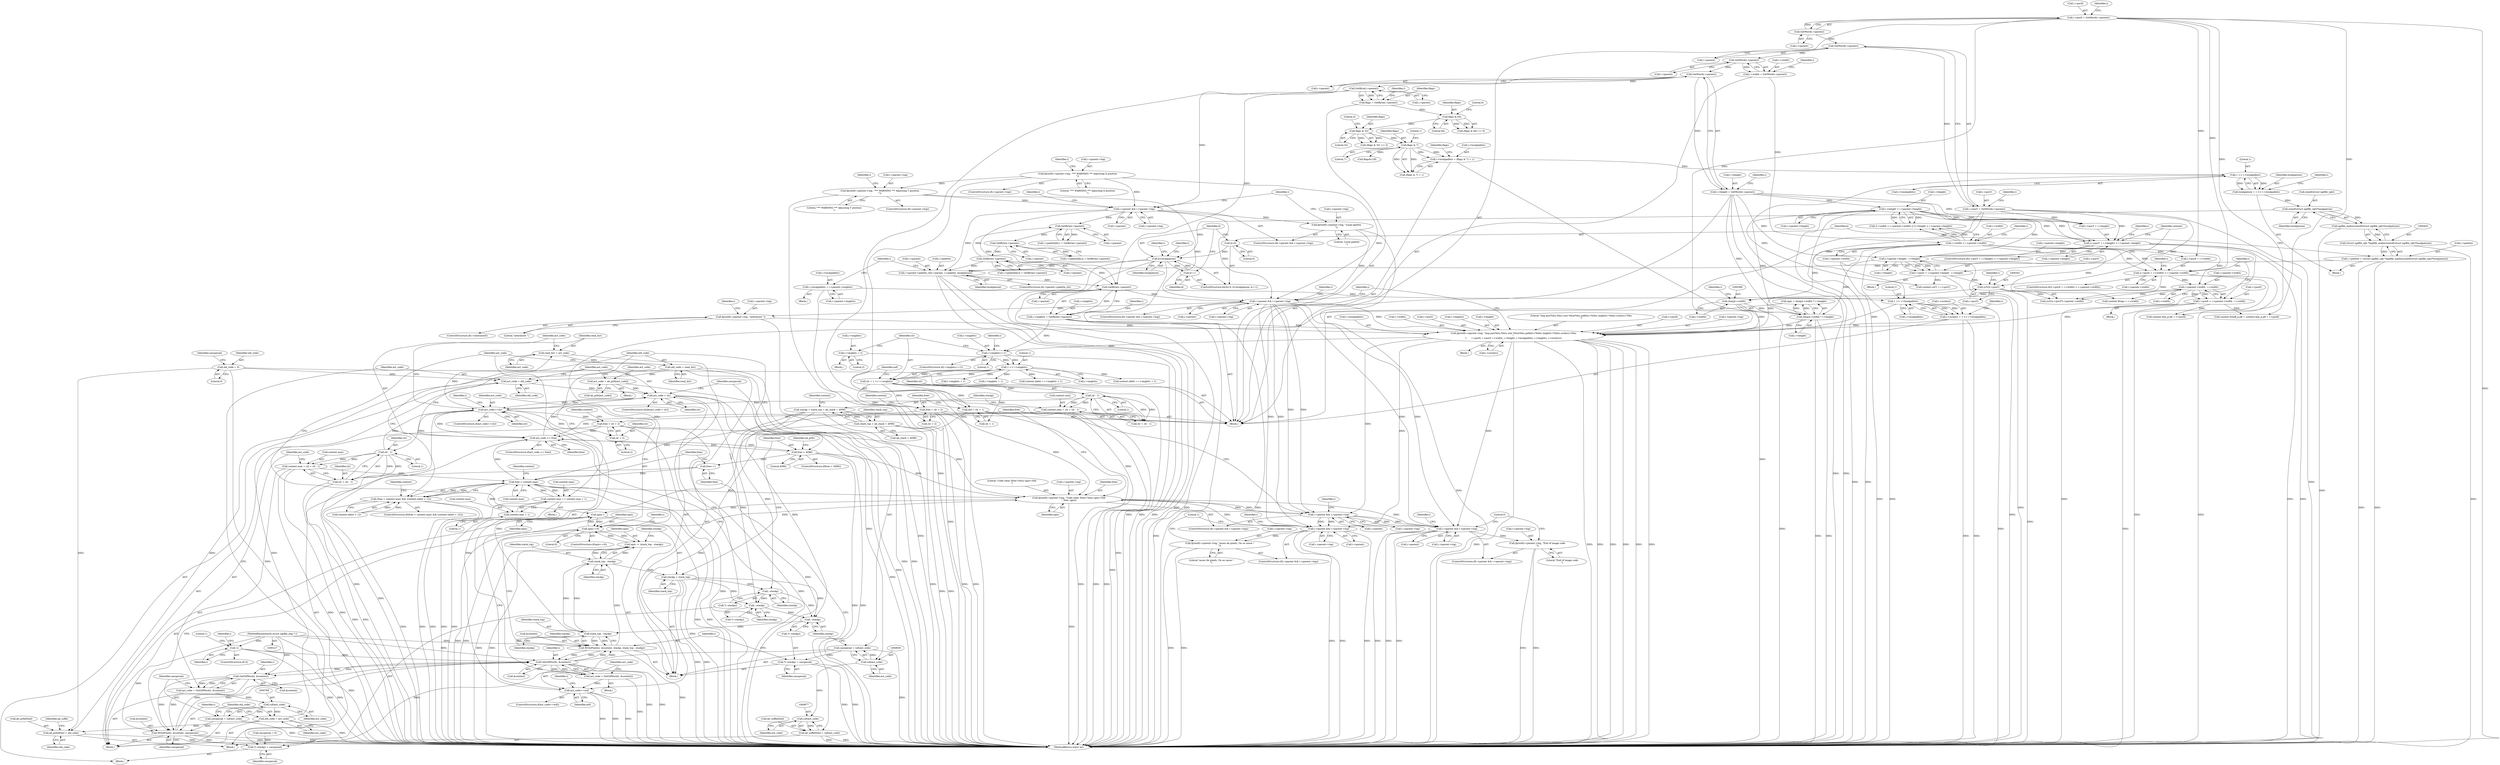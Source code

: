 digraph "1_ngiflib_cf429e0a2fe26b5f01ce0c8e9b79432e94509b6e@API" {
"1000803" [label="(Call,read_byt = act_code)"];
"1000734" [label="(Call,act_code==clr)"];
"1000686" [label="(Call,act_code==eof)"];
"1000679" [label="(Call,act_code = GetGifWord(i, &context))"];
"1000681" [label="(Call,GetGifWord(i, &context))"];
"1000794" [label="(Call,WritePixel(i, &context, casspecial))"];
"1000782" [label="(Call,GetGifWord(i, &context))"];
"1000128" [label="(MethodParameterIn,struct ngiflib_img * i)"];
"1000786" [label="(Call,casspecial = (u8)act_code)"];
"1000788" [label="(Call,(u8)act_code)"];
"1000780" [label="(Call,act_code = GetGifWord(i, &context))"];
"1000846" [label="(Call,WritePixels(i, &context, stackp, stack_top - stackp))"];
"1000851" [label="(Call,stack_top - stackp)"];
"1000657" [label="(Call,stack_top = ab_stack + 4096)"];
"1000856" [label="(Call,stack_top - stackp)"];
"1000843" [label="(Call,--stackp)"];
"1000655" [label="(Call,stackp = stack_top = ab_stack + 4096)"];
"1000826" [label="(Call,--stackp)"];
"1000813" [label="(Call,--stackp)"];
"1000859" [label="(Call,stackp = stack_top)"];
"1000155" [label="(Call,!i)"];
"1000627" [label="(Call,eof = clr + 1)"];
"1000620" [label="(Call,clr = 1 << i->imgbits)"];
"1000622" [label="(Call,1 << i->imgbits)"];
"1000609" [label="(Call,i->imgbits==1)"];
"1000580" [label="(Call,fprintf(i->parent->log, \"img pos(%hu,%hu) size %hux%hu palbits=%hhu imgbits=%hhu ncolors=%hu\n\",\n\t       i->posX, i->posY, i->width, i->height, i->localpalbits, i->imgbits, i->ncolors))"];
"1000559" [label="(Call,i->parent && i->parent->log)"];
"1000554" [label="(Call,GetByte(i->parent))"];
"1000513" [label="(Call,i->parent->palette_cb(i->parent, i->palette, localpalsize))"];
"1000434" [label="(Call,i->parent && i->parent->log)"];
"1000378" [label="(Call,GetByte(i->parent))"];
"1000188" [label="(Call,GetWord(i->parent))"];
"1000180" [label="(Call,GetWord(i->parent))"];
"1000172" [label="(Call,GetWord(i->parent))"];
"1000164" [label="(Call,GetWord(i->parent))"];
"1000250" [label="(Call,fprintf(i->parent->log, \"*** WARNING *** Adjusting X position\n\"))"];
"1000291" [label="(Call,fprintf(i->parent->log, \"*** WARNING *** Adjusting Y position\n\"))"];
"1000503" [label="(Call,GetByte(i->parent))"];
"1000491" [label="(Call,GetByte(i->parent))"];
"1000479" [label="(Call,GetByte(i->parent))"];
"1000450" [label="(Call,i->palette = (struct ngiflib_rgb *)ngiflib_malloc(sizeof(struct ngiflib_rgb)*localpalsize))"];
"1000454" [label="(Call,(struct ngiflib_rgb *)ngiflib_malloc(sizeof(struct ngiflib_rgb)*localpalsize))"];
"1000456" [label="(Call,ngiflib_malloc(sizeof(struct ngiflib_rgb)*localpalsize))"];
"1000457" [label="(Call,sizeof(struct ngiflib_rgb)*localpalsize)"];
"1000426" [label="(Call,localpalsize = 1 << i->localpalbits)"];
"1000428" [label="(Call,1 << i->localpalbits)"];
"1000410" [label="(Call,i->localpalbits = (flags & 7) + 1)"];
"1000415" [label="(Call,flags & 7)"];
"1000406" [label="(Call,flags & 32)"];
"1000387" [label="(Call,flags & 64)"];
"1000376" [label="(Call,flags = GetByte(i->parent))"];
"1000465" [label="(Call,k<localpalsize)"];
"1000462" [label="(Call,k=0)"];
"1000468" [label="(Call,k++)"];
"1000443" [label="(Call,fprintf(i->parent->log, \"Local palette\n\"))"];
"1000573" [label="(Call,fprintf(i->parent->log, \"interlaced \"))"];
"1000257" [label="(Call,i->posX = i->parent->width - i->width)"];
"1000261" [label="(Call,i->parent->width - i->width)"];
"1000230" [label="(Call,(i->posX + i->width) > i->parent->width)"];
"1000160" [label="(Call,i->posX = GetWord(i->parent))"];
"1000194" [label="(Call,i->width > i->parent->width)"];
"1000176" [label="(Call,i->width = GetWord(i->parent))"];
"1000340" [label="(Call,(u32)i->posY)"];
"1000298" [label="(Call,i->posY = i->parent->height - i->height)"];
"1000302" [label="(Call,i->parent->height - i->height)"];
"1000271" [label="(Call,(i->posY + i->height) > i->parent->height)"];
"1000168" [label="(Call,i->posY = GetWord(i->parent))"];
"1000184" [label="(Call,i->height = GetWord(i->parent))"];
"1000203" [label="(Call,i->height > i->parent->height)"];
"1000368" [label="(Call,(long)i->width)"];
"1000367" [label="(Call,(long)i->width * i->height)"];
"1000545" [label="(Call,1 << i->localpalbits)"];
"1000532" [label="(Call,i->localpalbits = i->parent->imgbits)"];
"1000550" [label="(Call,i->imgbits = GetByte(i->parent))"];
"1000541" [label="(Call,i->ncolors = 1 << i->localpalbits)"];
"1000615" [label="(Call,i->imgbits = 2)"];
"1000820" [label="(Call,act_code > clr)"];
"1000807" [label="(Call,act_code >= free)"];
"1000757" [label="(Call,free = clr + 2)"];
"1000883" [label="(Call,free > context.max)"];
"1000879" [label="(Call,free++)"];
"1000863" [label="(Call,free < 4096)"];
"1000898" [label="(Call,context.max += context.max + 1)"];
"1000646" [label="(Call,context.max = clr + clr - 1)"];
"1000652" [label="(Call,clr - 1)"];
"1000771" [label="(Call,context.max = clr + clr - 1)"];
"1000777" [label="(Call,clr - 1)"];
"1000632" [label="(Call,free = clr + 2)"];
"1000816" [label="(Call,act_code = old_code)"];
"1000791" [label="(Call,old_code = act_code)"];
"1000907" [label="(Call,old_code = read_byt)"];
"1000803" [label="(Call,read_byt = act_code)"];
"1000142" [label="(Call,old_code = 0)"];
"1000831" [label="(Call,act_code = ab_prfx[act_code])"];
"1000748" [label="(Call,fprintf(i->parent->log, \"Code clear (free=%hu) npix=%ld\n\", free, npix))"];
"1000691" [label="(Call,i->parent && i->parent->log)"];
"1000700" [label="(Call,fprintf(i->parent->log, \"End of image code\n\"))"];
"1000715" [label="(Call,i->parent && i->parent->log)"];
"1000724" [label="(Call,fprintf(i->parent->log, \"assez de pixels, On se casse !\n\"))"];
"1000739" [label="(Call,i->parent && i->parent->log)"];
"1000799" [label="(Call,npix--)"];
"1000710" [label="(Call,npix==0)"];
"1000854" [label="(Call,npix -= (stack_top - stackp))"];
"1000882" [label="(Call,(free > context.max) && (context.nbbit < 12))"];
"1000902" [label="(Call,context.max + 1)"];
"1000759" [label="(Call,clr + 2)"];
"1000775" [label="(Call,clr + clr - 1)"];
"1000838" [label="(Call,(u8)act_code)"];
"1000836" [label="(Call,casspecial = (u8)act_code)"];
"1000811" [label="(Call,*(--stackp) = casspecial)"];
"1000841" [label="(Call,*(--stackp) = casspecial)"];
"1000876" [label="(Call,(u8)act_code)"];
"1000872" [label="(Call,ab_suffx[free] = (u8)act_code)"];
"1000867" [label="(Call,ab_prfx[free] = old_code)"];
"1000624" [label="(Call,i->imgbits)"];
"1000883" [label="(Call,free > context.max)"];
"1000810" [label="(Block,)"];
"1000142" [label="(Call,old_code = 0)"];
"1000452" [label="(Identifier,i)"];
"1000613" [label="(Literal,1)"];
"1000692" [label="(Call,i->parent)"];
"1000902" [label="(Call,context.max + 1)"];
"1000614" [label="(Block,)"];
"1000756" [label="(Identifier,npix)"];
"1000782" [label="(Call,GetGifWord(i, &context))"];
"1000903" [label="(Call,context.max)"];
"1000471" [label="(Call,i->palette[k].r = GetByte(i->parent))"];
"1000858" [label="(Identifier,stackp)"];
"1000906" [label="(Literal,1)"];
"1000513" [label="(Call,i->parent->palette_cb(i->parent, i->palette, localpalsize))"];
"1000846" [label="(Call,WritePixels(i, &context, stackp, stack_top - stackp))"];
"1000340" [label="(Call,(u32)i->posY)"];
"1000342" [label="(Call,i->posY)"];
"1000831" [label="(Call,act_code = ab_prfx[act_code])"];
"1000794" [label="(Call,WritePixel(i, &context, casspecial))"];
"1000620" [label="(Call,clr = 1 << i->imgbits)"];
"1000751" [label="(Identifier,i)"];
"1000605" [label="(Call,i->ncolors)"];
"1000586" [label="(Literal,\"img pos(%hu,%hu) size %hux%hu palbits=%hhu imgbits=%hhu ncolors=%hu\n\")"];
"1000610" [label="(Call,i->imgbits)"];
"1000719" [label="(Call,i->parent->log)"];
"1000790" [label="(Identifier,act_code)"];
"1000543" [label="(Identifier,i)"];
"1000872" [label="(Call,ab_suffx[free] = (u8)act_code)"];
"1000579" [label="(Literal,\"interlaced \")"];
"1000514" [label="(Call,i->parent)"];
"1000555" [label="(Call,i->parent)"];
"1000826" [label="(Call,--stackp)"];
"1000772" [label="(Call,context.max)"];
"1000284" [label="(Block,)"];
"1000558" [label="(ControlStructure,if(i->parent && i->parent->log))"];
"1000783" [label="(Identifier,i)"];
"1000657" [label="(Call,stack_top = ab_stack + 4096)"];
"1000185" [label="(Call,i->height)"];
"1000717" [label="(Identifier,i)"];
"1000532" [label="(Call,i->localpalbits = i->parent->imgbits)"];
"1000633" [label="(Identifier,free)"];
"1000678" [label="(Block,)"];
"1000725" [label="(Call,i->parent->log)"];
"1000285" [label="(ControlStructure,if(i->parent->log))"];
"1000823" [label="(Block,)"];
"1000460" [label="(Identifier,localpalsize)"];
"1000536" [label="(Call,i->parent->imgbits)"];
"1000695" [label="(Call,i->parent->log)"];
"1000740" [label="(Call,i->parent)"];
"1000569" [label="(ControlStructure,if(i->interlaced))"];
"1000885" [label="(Call,context.max)"];
"1000896" [label="(Identifier,context)"];
"1000832" [label="(Identifier,act_code)"];
"1000504" [label="(Call,i->parent)"];
"1000853" [label="(Identifier,stackp)"];
"1000621" [label="(Identifier,clr)"];
"1000559" [label="(Call,i->parent && i->parent->log)"];
"1000464" [label="(Literal,0)"];
"1000151" [label="(Call,casspecial = 0)"];
"1000421" [label="(Identifier,flags)"];
"1000715" [label="(Call,i->parent && i->parent->log)"];
"1000580" [label="(Call,fprintf(i->parent->log, \"img pos(%hu,%hu) size %hux%hu palbits=%hhu imgbits=%hhu ncolors=%hu\n\",\n\t       i->posX, i->posY, i->width, i->height, i->localpalbits, i->imgbits, i->ncolors))"];
"1000407" [label="(Identifier,flags)"];
"1000339" [label="(Call,(u32)i->posY*i->parent->width)"];
"1000758" [label="(Identifier,free)"];
"1000547" [label="(Call,i->localpalbits)"];
"1000780" [label="(Call,act_code = GetGifWord(i, &context))"];
"1000617" [label="(Identifier,i)"];
"1000587" [label="(Call,i->posX)"];
"1000664" [label="(Identifier,context)"];
"1000611" [label="(Identifier,i)"];
"1000701" [label="(Call,i->parent->log)"];
"1000693" [label="(Identifier,i)"];
"1000816" [label="(Call,act_code = old_code)"];
"1000841" [label="(Call,*(--stackp) = casspecial)"];
"1000480" [label="(Call,i->parent)"];
"1000681" [label="(Call,GetGifWord(i, &context))"];
"1000869" [label="(Identifier,ab_prfx)"];
"1000871" [label="(Identifier,old_code)"];
"1000777" [label="(Call,clr - 1)"];
"1000840" [label="(Identifier,act_code)"];
"1000874" [label="(Identifier,ab_suffx)"];
"1000733" [label="(ControlStructure,if(act_code==clr))"];
"1000632" [label="(Call,free = clr + 2)"];
"1000755" [label="(Identifier,free)"];
"1000734" [label="(Call,act_code==clr)"];
"1000629" [label="(Call,clr + 1)"];
"1000429" [label="(Literal,1)"];
"1000574" [label="(Call,i->parent->log)"];
"1000799" [label="(Call,npix--)"];
"1000388" [label="(Identifier,flags)"];
"1000444" [label="(Call,i->parent->log)"];
"1000159" [label="(Literal,1)"];
"1000389" [label="(Literal,64)"];
"1000822" [label="(Identifier,clr)"];
"1000836" [label="(Call,casspecial = (u8)act_code)"];
"1000568" [label="(Block,)"];
"1000884" [label="(Identifier,free)"];
"1000854" [label="(Call,npix -= (stack_top - stackp))"];
"1000465" [label="(Call,k<localpalsize)"];
"1000244" [label="(ControlStructure,if(i->parent->log))"];
"1000811" [label="(Call,*(--stackp) = casspecial)"];
"1000272" [label="(Call,i->posY + i->height)"];
"1000409" [label="(Literal,5)"];
"1000468" [label="(Call,k++)"];
"1000637" [label="(Call,context.nbbit = i->imgbits + 1)"];
"1000687" [label="(Identifier,act_code)"];
"1000791" [label="(Call,old_code = act_code)"];
"1000462" [label="(Call,k=0)"];
"1000386" [label="(Call,(flags & 64) >> 6)"];
"1000267" [label="(Call,i->width)"];
"1000456" [label="(Call,ngiflib_malloc(sizeof(struct ngiflib_rgb)*localpalsize))"];
"1000818" [label="(Identifier,old_code)"];
"1000865" [label="(Literal,4096)"];
"1000813" [label="(Call,--stackp)"];
"1000812" [label="(Call,*(--stackp))"];
"1000411" [label="(Call,i->localpalbits)"];
"1000541" [label="(Call,i->ncolors = 1 << i->localpalbits)"];
"1000257" [label="(Call,i->posX = i->parent->width - i->width)"];
"1000571" [label="(Identifier,i)"];
"1000370" [label="(Call,i->width)"];
"1000880" [label="(Identifier,free)"];
"1000378" [label="(Call,GetByte(i->parent))"];
"1000297" [label="(Literal,\"*** WARNING *** Adjusting Y position\n\")"];
"1000646" [label="(Call,context.max = clr + clr - 1)"];
"1000189" [label="(Call,i->parent)"];
"1000690" [label="(ControlStructure,if(i->parent && i->parent->log))"];
"1000804" [label="(Identifier,read_byt)"];
"1000825" [label="(Call,*(--stackp))"];
"1000350" [label="(Call,context.frbuff_p.p8 = context.line_p.p8 + i->posX)"];
"1000581" [label="(Call,i->parent->log)"];
"1000760" [label="(Identifier,clr)"];
"1000848" [label="(Call,&context)"];
"1000863" [label="(Call,free < 4096)"];
"1000510" [label="(Identifier,i)"];
"1000844" [label="(Identifier,stackp)"];
"1000405" [label="(Call,(flags & 32) >> 5)"];
"1000820" [label="(Call,act_code > clr)"];
"1000261" [label="(Call,i->parent->width - i->width)"];
"1000129" [label="(Block,)"];
"1000176" [label="(Call,i->width = GetWord(i->parent))"];
"1000520" [label="(Identifier,localpalsize)"];
"1000838" [label="(Call,(u8)act_code)"];
"1000469" [label="(Identifier,k)"];
"1000415" [label="(Call,flags & 7)"];
"1000685" [label="(ControlStructure,if(act_code==eof))"];
"1000764" [label="(Identifier,context)"];
"1000298" [label="(Call,i->posY = i->parent->height - i->height)"];
"1000450" [label="(Call,i->palette = (struct ngiflib_rgb *)ngiflib_malloc(sizeof(struct ngiflib_rgb)*localpalsize))"];
"1000639" [label="(Identifier,context)"];
"1000207" [label="(Call,i->parent->height)"];
"1000827" [label="(Identifier,stackp)"];
"1000303" [label="(Call,i->parent->height)"];
"1000730" [label="(Literal,\"assez de pixels, On se casse !\n\")"];
"1000430" [label="(Call,i->localpalbits)"];
"1000792" [label="(Identifier,old_code)"];
"1000279" [label="(Call,i->parent->height)"];
"1000250" [label="(Call,fprintf(i->parent->log, \"*** WARNING *** Adjusting X position\n\"))"];
"1000507" [label="(ControlStructure,if(i->parent->palette_cb))"];
"1000771" [label="(Call,context.max = clr + clr - 1)"];
"1000550" [label="(Call,i->imgbits = GetByte(i->parent))"];
"1000483" [label="(Call,i->palette[k].g = GetByte(i->parent))"];
"1000365" [label="(Call,npix = (long)i->width * i->height)"];
"1000438" [label="(Call,i->parent->log)"];
"1000154" [label="(ControlStructure,if(!i))"];
"1000654" [label="(Literal,1)"];
"1000882" [label="(Call,(free > context.max) && (context.nbbit < 12))"];
"1000373" [label="(Call,i->height)"];
"1000737" [label="(Block,)"];
"1000545" [label="(Call,1 << i->localpalbits)"];
"1000173" [label="(Call,i->parent)"];
"1000552" [label="(Identifier,i)"];
"1000888" [label="(Call,context.nbbit < 12)"];
"1000898" [label="(Call,context.max += context.max + 1)"];
"1000165" [label="(Call,i->parent)"];
"1000367" [label="(Call,(long)i->width * i->height)"];
"1000766" [label="(Call,i->imgbits + 1)"];
"1000231" [label="(Call,i->posX + i->width)"];
"1000390" [label="(Literal,6)"];
"1000796" [label="(Call,&context)"];
"1000454" [label="(Call,(struct ngiflib_rgb *)ngiflib_malloc(sizeof(struct ngiflib_rgb)*localpalsize))"];
"1000852" [label="(Identifier,stack_top)"];
"1000161" [label="(Call,i->posX)"];
"1000881" [label="(ControlStructure,if((free > context.max) && (context.nbbit < 12)))"];
"1000467" [label="(Identifier,localpalsize)"];
"1000857" [label="(Identifier,stack_top)"];
"1000628" [label="(Identifier,eof)"];
"1000864" [label="(Identifier,free)"];
"1000788" [label="(Call,(u8)act_code)"];
"1000814" [label="(Identifier,stackp)"];
"1000178" [label="(Identifier,i)"];
"1000561" [label="(Identifier,i)"];
"1000461" [label="(ControlStructure,for(k=0; k<localpalsize; k++))"];
"1000247" [label="(Identifier,i)"];
"1000288" [label="(Identifier,i)"];
"1000890" [label="(Identifier,context)"];
"1000599" [label="(Call,i->localpalbits)"];
"1000686" [label="(Call,act_code==eof)"];
"1000761" [label="(Literal,2)"];
"1000714" [label="(ControlStructure,if(i->parent && i->parent->log))"];
"1000435" [label="(Call,i->parent)"];
"1000641" [label="(Call,i->imgbits + 1)"];
"1000706" [label="(Literal,\"End of image code\n\")"];
"1000708" [label="(Literal,0)"];
"1000251" [label="(Call,i->parent->log)"];
"1000177" [label="(Call,i->width)"];
"1000258" [label="(Call,i->posX)"];
"1000879" [label="(Call,free++)"];
"1000786" [label="(Call,casspecial = (u8)act_code)"];
"1000850" [label="(Identifier,stackp)"];
"1000861" [label="(Identifier,stack_top)"];
"1000198" [label="(Call,i->parent->width)"];
"1000193" [label="(Call,(i->width > i->parent->width) || (i->height > i->parent->height))"];
"1000560" [label="(Call,i->parent)"];
"1000748" [label="(Call,fprintf(i->parent->log, \"Code clear (free=%hu) npix=%ld\n\", free, npix))"];
"1000867" [label="(Call,ab_prfx[free] = old_code)"];
"1000808" [label="(Identifier,act_code)"];
"1000181" [label="(Call,i->parent)"];
"1000302" [label="(Call,i->parent->height - i->height)"];
"1000833" [label="(Call,ab_prfx[act_code])"];
"1000762" [label="(Call,context.nbbit = i->imgbits + 1)"];
"1000893" [label="(Block,)"];
"1000417" [label="(Literal,7)"];
"1000203" [label="(Call,i->height > i->parent->height)"];
"1000787" [label="(Identifier,casspecial)"];
"1000475" [label="(Identifier,i)"];
"1000652" [label="(Call,clr - 1)"];
"1000899" [label="(Call,context.max)"];
"1000608" [label="(ControlStructure,if(i->imgbits==1))"];
"1000711" [label="(Identifier,npix)"];
"1000683" [label="(Call,&context)"];
"1000376" [label="(Call,flags = GetByte(i->parent))"];
"1000238" [label="(Call,i->parent->width)"];
"1000739" [label="(Call,i->parent && i->parent->log)"];
"1000757" [label="(Call,free = clr + 2)"];
"1000593" [label="(Call,i->width)"];
"1000802" [label="(Block,)"];
"1000188" [label="(Call,GetWord(i->parent))"];
"1000735" [label="(Identifier,act_code)"];
"1000262" [label="(Call,i->parent->width)"];
"1000563" [label="(Call,i->parent->log)"];
"1000856" [label="(Call,stack_top - stackp)"];
"1000457" [label="(Call,sizeof(struct ngiflib_rgb)*localpalsize)"];
"1000554" [label="(Call,GetByte(i->parent))"];
"1000860" [label="(Identifier,stackp)"];
"1000443" [label="(Call,fprintf(i->parent->log, \"Local palette\n\"))"];
"1000634" [label="(Call,clr + 2)"];
"1000387" [label="(Call,flags & 64)"];
"1000270" [label="(ControlStructure,if((i->posY + i->height) > i->parent->height))"];
"1000308" [label="(Call,i->height)"];
"1000741" [label="(Identifier,i)"];
"1000347" [label="(Identifier,i)"];
"1000495" [label="(Call,i->palette[k].b = GetByte(i->parent))"];
"1000659" [label="(Call,ab_stack + 4096)"];
"1000433" [label="(ControlStructure,if(i->parent && i->parent->log))"];
"1000196" [label="(Identifier,i)"];
"1000878" [label="(Identifier,act_code)"];
"1000859" [label="(Call,stackp = stack_top)"];
"1000653" [label="(Identifier,clr)"];
"1000679" [label="(Call,act_code = GetGifWord(i, &context))"];
"1000876" [label="(Call,(u8)act_code)"];
"1000451" [label="(Call,i->palette)"];
"1000815" [label="(Identifier,casspecial)"];
"1000291" [label="(Call,fprintf(i->parent->log, \"*** WARNING *** Adjusting Y position\n\"))"];
"1000428" [label="(Call,1 << i->localpalbits)"];
"1000590" [label="(Call,i->posY)"];
"1000776" [label="(Identifier,clr)"];
"1000851" [label="(Call,stack_top - stackp)"];
"1000912" [label="(MethodReturn,static int)"];
"1000855" [label="(Identifier,npix)"];
"1000436" [label="(Identifier,i)"];
"1000186" [label="(Identifier,i)"];
"1000622" [label="(Call,1 << i->imgbits)"];
"1000807" [label="(Call,act_code >= free)"];
"1000160" [label="(Call,i->posX = GetWord(i->parent))"];
"1000517" [label="(Call,i->palette)"];
"1000406" [label="(Call,flags & 32)"];
"1000655" [label="(Call,stackp = stack_top = ab_stack + 4096)"];
"1000184" [label="(Call,i->height = GetWord(i->parent))"];
"1000806" [label="(ControlStructure,if(act_code >= free))"];
"1000716" [label="(Call,i->parent)"];
"1000423" [label="(Block,)"];
"1000292" [label="(Call,i->parent->log)"];
"1000743" [label="(Call,i->parent->log)"];
"1000862" [label="(ControlStructure,if(free < 4096))"];
"1000732" [label="(Literal,1)"];
"1000410" [label="(Call,i->localpalbits = (flags & 7) + 1)"];
"1000205" [label="(Identifier,i)"];
"1000379" [label="(Call,i->parent)"];
"1000418" [label="(Literal,1)"];
"1000368" [label="(Call,(long)i->width)"];
"1000195" [label="(Call,i->width)"];
"1000180" [label="(Call,GetWord(i->parent))"];
"1000449" [label="(Literal,\"Local palette\n\")"];
"1000778" [label="(Identifier,clr)"];
"1000710" [label="(Call,npix==0)"];
"1000155" [label="(Call,!i)"];
"1000909" [label="(Identifier,read_byt)"];
"1000300" [label="(Identifier,i)"];
"1000845" [label="(Identifier,casspecial)"];
"1000800" [label="(Identifier,npix)"];
"1000754" [label="(Literal,\"Code clear (free=%hu) npix=%ld\n\")"];
"1000759" [label="(Call,clr + 2)"];
"1000658" [label="(Identifier,stack_top)"];
"1000169" [label="(Call,i->posY)"];
"1000458" [label="(Call,sizeof(struct ngiflib_rgb))"];
"1000546" [label="(Literal,1)"];
"1000427" [label="(Identifier,localpalsize)"];
"1000809" [label="(Identifier,free)"];
"1000318" [label="(Call,context.curY = i->posY)"];
"1000821" [label="(Identifier,act_code)"];
"1000551" [label="(Call,i->imgbits)"];
"1000615" [label="(Call,i->imgbits = 2)"];
"1000700" [label="(Call,fprintf(i->parent->log, \"End of image code\n\"))"];
"1000194" [label="(Call,i->width > i->parent->width)"];
"1000868" [label="(Call,ab_prfx[free])"];
"1000805" [label="(Identifier,act_code)"];
"1000602" [label="(Call,i->imgbits)"];
"1000259" [label="(Identifier,i)"];
"1000162" [label="(Identifier,i)"];
"1000779" [label="(Literal,1)"];
"1000688" [label="(Identifier,eof)"];
"1000156" [label="(Identifier,i)"];
"1000408" [label="(Literal,32)"];
"1000712" [label="(Literal,0)"];
"1000491" [label="(Call,GetByte(i->parent))"];
"1000627" [label="(Call,eof = clr + 1)"];
"1000650" [label="(Call,clr + clr - 1)"];
"1000229" [label="(ControlStructure,if((i->posX + i->width) > i->parent->width))"];
"1000274" [label="(Identifier,i)"];
"1000798" [label="(Identifier,casspecial)"];
"1000542" [label="(Call,i->ncolors)"];
"1000128" [label="(MethodParameterIn,struct ngiflib_img * i)"];
"1000152" [label="(Identifier,casspecial)"];
"1000463" [label="(Identifier,k)"];
"1000724" [label="(Call,fprintf(i->parent->log, \"assez de pixels, On se casse !\n\"))"];
"1000204" [label="(Call,i->height)"];
"1000256" [label="(Literal,\"*** WARNING *** Adjusting X position\n\")"];
"1000727" [label="(Identifier,i)"];
"1000143" [label="(Identifier,old_code)"];
"1000682" [label="(Identifier,i)"];
"1000416" [label="(Identifier,flags)"];
"1000503" [label="(Call,GetByte(i->parent))"];
"1000775" [label="(Call,clr + clr - 1)"];
"1000426" [label="(Call,localpalsize = 1 << i->localpalbits)"];
"1000656" [label="(Identifier,stackp)"];
"1000781" [label="(Identifier,act_code)"];
"1000583" [label="(Identifier,i)"];
"1000703" [label="(Identifier,i)"];
"1000843" [label="(Call,--stackp)"];
"1000466" [label="(Identifier,k)"];
"1000170" [label="(Identifier,i)"];
"1000793" [label="(Identifier,act_code)"];
"1000873" [label="(Call,ab_suffx[free])"];
"1000374" [label="(Identifier,i)"];
"1000619" [label="(Literal,2)"];
"1000691" [label="(Call,i->parent && i->parent->log)"];
"1000164" [label="(Call,GetWord(i->parent))"];
"1000311" [label="(Call,context.Xtogo = i->width)"];
"1000837" [label="(Identifier,casspecial)"];
"1000356" [label="(Call,context.line_p.p8 + i->posX)"];
"1000522" [label="(Block,)"];
"1000819" [label="(ControlStructure,while(act_code > clr))"];
"1000907" [label="(Call,old_code = read_byt)"];
"1000492" [label="(Call,i->parent)"];
"1000479" [label="(Call,GetByte(i->parent))"];
"1000414" [label="(Call,(flags & 7) + 1)"];
"1000623" [label="(Literal,1)"];
"1000243" [label="(Block,)"];
"1000866" [label="(Block,)"];
"1000299" [label="(Call,i->posY)"];
"1000795" [label="(Identifier,i)"];
"1000533" [label="(Call,i->localpalbits)"];
"1000446" [label="(Identifier,i)"];
"1000144" [label="(Literal,0)"];
"1000680" [label="(Identifier,act_code)"];
"1000384" [label="(Identifier,i)"];
"1000609" [label="(Call,i->imgbits==1)"];
"1000738" [label="(ControlStructure,if(i->parent && i->parent->log))"];
"1000168" [label="(Call,i->posY = GetWord(i->parent))"];
"1000736" [label="(Identifier,clr)"];
"1000784" [label="(Call,&context)"];
"1000847" [label="(Identifier,i)"];
"1000817" [label="(Identifier,act_code)"];
"1000749" [label="(Call,i->parent->log)"];
"1000596" [label="(Call,i->height)"];
"1000803" [label="(Call,read_byt = act_code)"];
"1000647" [label="(Call,context.max)"];
"1000377" [label="(Identifier,flags)"];
"1000230" [label="(Call,(i->posX + i->width) > i->parent->width)"];
"1000313" [label="(Identifier,context)"];
"1000573" [label="(Call,fprintf(i->parent->log, \"interlaced \"))"];
"1000271" [label="(Call,(i->posY + i->height) > i->parent->height)"];
"1000908" [label="(Identifier,old_code)"];
"1000420" [label="(Call,flags&128)"];
"1000842" [label="(Call,*(--stackp))"];
"1000616" [label="(Call,i->imgbits)"];
"1000434" [label="(Call,i->parent && i->parent->log)"];
"1000709" [label="(ControlStructure,if(npix==0))"];
"1000172" [label="(Call,GetWord(i->parent))"];
"1000803" -> "1000802"  [label="AST: "];
"1000803" -> "1000805"  [label="CFG: "];
"1000804" -> "1000803"  [label="AST: "];
"1000805" -> "1000803"  [label="AST: "];
"1000808" -> "1000803"  [label="CFG: "];
"1000734" -> "1000803"  [label="DDG: "];
"1000803" -> "1000907"  [label="DDG: "];
"1000734" -> "1000733"  [label="AST: "];
"1000734" -> "1000736"  [label="CFG: "];
"1000735" -> "1000734"  [label="AST: "];
"1000736" -> "1000734"  [label="AST: "];
"1000741" -> "1000734"  [label="CFG: "];
"1000804" -> "1000734"  [label="CFG: "];
"1000734" -> "1000912"  [label="DDG: "];
"1000686" -> "1000734"  [label="DDG: "];
"1000820" -> "1000734"  [label="DDG: "];
"1000652" -> "1000734"  [label="DDG: "];
"1000777" -> "1000734"  [label="DDG: "];
"1000734" -> "1000757"  [label="DDG: "];
"1000734" -> "1000759"  [label="DDG: "];
"1000734" -> "1000777"  [label="DDG: "];
"1000734" -> "1000807"  [label="DDG: "];
"1000734" -> "1000820"  [label="DDG: "];
"1000686" -> "1000685"  [label="AST: "];
"1000686" -> "1000688"  [label="CFG: "];
"1000687" -> "1000686"  [label="AST: "];
"1000688" -> "1000686"  [label="AST: "];
"1000693" -> "1000686"  [label="CFG: "];
"1000711" -> "1000686"  [label="CFG: "];
"1000686" -> "1000912"  [label="DDG: "];
"1000686" -> "1000912"  [label="DDG: "];
"1000686" -> "1000912"  [label="DDG: "];
"1000679" -> "1000686"  [label="DDG: "];
"1000627" -> "1000686"  [label="DDG: "];
"1000679" -> "1000678"  [label="AST: "];
"1000679" -> "1000681"  [label="CFG: "];
"1000680" -> "1000679"  [label="AST: "];
"1000681" -> "1000679"  [label="AST: "];
"1000687" -> "1000679"  [label="CFG: "];
"1000679" -> "1000912"  [label="DDG: "];
"1000681" -> "1000679"  [label="DDG: "];
"1000681" -> "1000679"  [label="DDG: "];
"1000681" -> "1000683"  [label="CFG: "];
"1000682" -> "1000681"  [label="AST: "];
"1000683" -> "1000681"  [label="AST: "];
"1000681" -> "1000912"  [label="DDG: "];
"1000681" -> "1000912"  [label="DDG: "];
"1000794" -> "1000681"  [label="DDG: "];
"1000794" -> "1000681"  [label="DDG: "];
"1000846" -> "1000681"  [label="DDG: "];
"1000846" -> "1000681"  [label="DDG: "];
"1000155" -> "1000681"  [label="DDG: "];
"1000128" -> "1000681"  [label="DDG: "];
"1000681" -> "1000782"  [label="DDG: "];
"1000681" -> "1000782"  [label="DDG: "];
"1000681" -> "1000846"  [label="DDG: "];
"1000681" -> "1000846"  [label="DDG: "];
"1000794" -> "1000737"  [label="AST: "];
"1000794" -> "1000798"  [label="CFG: "];
"1000795" -> "1000794"  [label="AST: "];
"1000796" -> "1000794"  [label="AST: "];
"1000798" -> "1000794"  [label="AST: "];
"1000800" -> "1000794"  [label="CFG: "];
"1000794" -> "1000912"  [label="DDG: "];
"1000794" -> "1000912"  [label="DDG: "];
"1000782" -> "1000794"  [label="DDG: "];
"1000782" -> "1000794"  [label="DDG: "];
"1000128" -> "1000794"  [label="DDG: "];
"1000786" -> "1000794"  [label="DDG: "];
"1000794" -> "1000811"  [label="DDG: "];
"1000782" -> "1000780"  [label="AST: "];
"1000782" -> "1000784"  [label="CFG: "];
"1000783" -> "1000782"  [label="AST: "];
"1000784" -> "1000782"  [label="AST: "];
"1000780" -> "1000782"  [label="CFG: "];
"1000782" -> "1000780"  [label="DDG: "];
"1000782" -> "1000780"  [label="DDG: "];
"1000128" -> "1000782"  [label="DDG: "];
"1000128" -> "1000127"  [label="AST: "];
"1000128" -> "1000912"  [label="DDG: "];
"1000128" -> "1000155"  [label="DDG: "];
"1000128" -> "1000846"  [label="DDG: "];
"1000786" -> "1000737"  [label="AST: "];
"1000786" -> "1000788"  [label="CFG: "];
"1000787" -> "1000786"  [label="AST: "];
"1000788" -> "1000786"  [label="AST: "];
"1000792" -> "1000786"  [label="CFG: "];
"1000786" -> "1000912"  [label="DDG: "];
"1000788" -> "1000786"  [label="DDG: "];
"1000788" -> "1000790"  [label="CFG: "];
"1000789" -> "1000788"  [label="AST: "];
"1000790" -> "1000788"  [label="AST: "];
"1000780" -> "1000788"  [label="DDG: "];
"1000788" -> "1000791"  [label="DDG: "];
"1000780" -> "1000737"  [label="AST: "];
"1000781" -> "1000780"  [label="AST: "];
"1000787" -> "1000780"  [label="CFG: "];
"1000846" -> "1000802"  [label="AST: "];
"1000846" -> "1000851"  [label="CFG: "];
"1000847" -> "1000846"  [label="AST: "];
"1000848" -> "1000846"  [label="AST: "];
"1000850" -> "1000846"  [label="AST: "];
"1000851" -> "1000846"  [label="AST: "];
"1000855" -> "1000846"  [label="CFG: "];
"1000846" -> "1000912"  [label="DDG: "];
"1000851" -> "1000846"  [label="DDG: "];
"1000851" -> "1000846"  [label="DDG: "];
"1000846" -> "1000856"  [label="DDG: "];
"1000851" -> "1000853"  [label="CFG: "];
"1000852" -> "1000851"  [label="AST: "];
"1000853" -> "1000851"  [label="AST: "];
"1000657" -> "1000851"  [label="DDG: "];
"1000856" -> "1000851"  [label="DDG: "];
"1000843" -> "1000851"  [label="DDG: "];
"1000851" -> "1000856"  [label="DDG: "];
"1000657" -> "1000655"  [label="AST: "];
"1000657" -> "1000659"  [label="CFG: "];
"1000658" -> "1000657"  [label="AST: "];
"1000659" -> "1000657"  [label="AST: "];
"1000655" -> "1000657"  [label="CFG: "];
"1000657" -> "1000912"  [label="DDG: "];
"1000657" -> "1000912"  [label="DDG: "];
"1000657" -> "1000655"  [label="DDG: "];
"1000856" -> "1000854"  [label="AST: "];
"1000856" -> "1000858"  [label="CFG: "];
"1000857" -> "1000856"  [label="AST: "];
"1000858" -> "1000856"  [label="AST: "];
"1000854" -> "1000856"  [label="CFG: "];
"1000856" -> "1000854"  [label="DDG: "];
"1000856" -> "1000854"  [label="DDG: "];
"1000856" -> "1000859"  [label="DDG: "];
"1000843" -> "1000842"  [label="AST: "];
"1000843" -> "1000844"  [label="CFG: "];
"1000844" -> "1000843"  [label="AST: "];
"1000842" -> "1000843"  [label="CFG: "];
"1000655" -> "1000843"  [label="DDG: "];
"1000826" -> "1000843"  [label="DDG: "];
"1000813" -> "1000843"  [label="DDG: "];
"1000859" -> "1000843"  [label="DDG: "];
"1000655" -> "1000129"  [label="AST: "];
"1000656" -> "1000655"  [label="AST: "];
"1000664" -> "1000655"  [label="CFG: "];
"1000655" -> "1000912"  [label="DDG: "];
"1000655" -> "1000813"  [label="DDG: "];
"1000655" -> "1000826"  [label="DDG: "];
"1000826" -> "1000825"  [label="AST: "];
"1000826" -> "1000827"  [label="CFG: "];
"1000827" -> "1000826"  [label="AST: "];
"1000825" -> "1000826"  [label="CFG: "];
"1000813" -> "1000826"  [label="DDG: "];
"1000859" -> "1000826"  [label="DDG: "];
"1000813" -> "1000812"  [label="AST: "];
"1000813" -> "1000814"  [label="CFG: "];
"1000814" -> "1000813"  [label="AST: "];
"1000812" -> "1000813"  [label="CFG: "];
"1000859" -> "1000813"  [label="DDG: "];
"1000859" -> "1000802"  [label="AST: "];
"1000859" -> "1000861"  [label="CFG: "];
"1000860" -> "1000859"  [label="AST: "];
"1000861" -> "1000859"  [label="AST: "];
"1000864" -> "1000859"  [label="CFG: "];
"1000859" -> "1000912"  [label="DDG: "];
"1000859" -> "1000912"  [label="DDG: "];
"1000155" -> "1000154"  [label="AST: "];
"1000155" -> "1000156"  [label="CFG: "];
"1000156" -> "1000155"  [label="AST: "];
"1000159" -> "1000155"  [label="CFG: "];
"1000162" -> "1000155"  [label="CFG: "];
"1000155" -> "1000912"  [label="DDG: "];
"1000155" -> "1000912"  [label="DDG: "];
"1000627" -> "1000129"  [label="AST: "];
"1000627" -> "1000629"  [label="CFG: "];
"1000628" -> "1000627"  [label="AST: "];
"1000629" -> "1000627"  [label="AST: "];
"1000633" -> "1000627"  [label="CFG: "];
"1000627" -> "1000912"  [label="DDG: "];
"1000620" -> "1000627"  [label="DDG: "];
"1000620" -> "1000129"  [label="AST: "];
"1000620" -> "1000622"  [label="CFG: "];
"1000621" -> "1000620"  [label="AST: "];
"1000622" -> "1000620"  [label="AST: "];
"1000628" -> "1000620"  [label="CFG: "];
"1000620" -> "1000912"  [label="DDG: "];
"1000622" -> "1000620"  [label="DDG: "];
"1000622" -> "1000620"  [label="DDG: "];
"1000620" -> "1000629"  [label="DDG: "];
"1000620" -> "1000632"  [label="DDG: "];
"1000620" -> "1000634"  [label="DDG: "];
"1000620" -> "1000652"  [label="DDG: "];
"1000622" -> "1000624"  [label="CFG: "];
"1000623" -> "1000622"  [label="AST: "];
"1000624" -> "1000622"  [label="AST: "];
"1000609" -> "1000622"  [label="DDG: "];
"1000615" -> "1000622"  [label="DDG: "];
"1000622" -> "1000637"  [label="DDG: "];
"1000622" -> "1000641"  [label="DDG: "];
"1000622" -> "1000762"  [label="DDG: "];
"1000622" -> "1000766"  [label="DDG: "];
"1000609" -> "1000608"  [label="AST: "];
"1000609" -> "1000613"  [label="CFG: "];
"1000610" -> "1000609"  [label="AST: "];
"1000613" -> "1000609"  [label="AST: "];
"1000617" -> "1000609"  [label="CFG: "];
"1000621" -> "1000609"  [label="CFG: "];
"1000609" -> "1000912"  [label="DDG: "];
"1000580" -> "1000609"  [label="DDG: "];
"1000550" -> "1000609"  [label="DDG: "];
"1000580" -> "1000568"  [label="AST: "];
"1000580" -> "1000605"  [label="CFG: "];
"1000581" -> "1000580"  [label="AST: "];
"1000586" -> "1000580"  [label="AST: "];
"1000587" -> "1000580"  [label="AST: "];
"1000590" -> "1000580"  [label="AST: "];
"1000593" -> "1000580"  [label="AST: "];
"1000596" -> "1000580"  [label="AST: "];
"1000599" -> "1000580"  [label="AST: "];
"1000602" -> "1000580"  [label="AST: "];
"1000605" -> "1000580"  [label="AST: "];
"1000611" -> "1000580"  [label="CFG: "];
"1000580" -> "1000912"  [label="DDG: "];
"1000580" -> "1000912"  [label="DDG: "];
"1000580" -> "1000912"  [label="DDG: "];
"1000580" -> "1000912"  [label="DDG: "];
"1000580" -> "1000912"  [label="DDG: "];
"1000580" -> "1000912"  [label="DDG: "];
"1000580" -> "1000912"  [label="DDG: "];
"1000559" -> "1000580"  [label="DDG: "];
"1000573" -> "1000580"  [label="DDG: "];
"1000257" -> "1000580"  [label="DDG: "];
"1000160" -> "1000580"  [label="DDG: "];
"1000340" -> "1000580"  [label="DDG: "];
"1000368" -> "1000580"  [label="DDG: "];
"1000367" -> "1000580"  [label="DDG: "];
"1000545" -> "1000580"  [label="DDG: "];
"1000550" -> "1000580"  [label="DDG: "];
"1000541" -> "1000580"  [label="DDG: "];
"1000580" -> "1000691"  [label="DDG: "];
"1000580" -> "1000715"  [label="DDG: "];
"1000580" -> "1000739"  [label="DDG: "];
"1000559" -> "1000558"  [label="AST: "];
"1000559" -> "1000560"  [label="CFG: "];
"1000559" -> "1000563"  [label="CFG: "];
"1000560" -> "1000559"  [label="AST: "];
"1000563" -> "1000559"  [label="AST: "];
"1000571" -> "1000559"  [label="CFG: "];
"1000611" -> "1000559"  [label="CFG: "];
"1000554" -> "1000559"  [label="DDG: "];
"1000250" -> "1000559"  [label="DDG: "];
"1000291" -> "1000559"  [label="DDG: "];
"1000434" -> "1000559"  [label="DDG: "];
"1000443" -> "1000559"  [label="DDG: "];
"1000559" -> "1000573"  [label="DDG: "];
"1000559" -> "1000691"  [label="DDG: "];
"1000559" -> "1000691"  [label="DDG: "];
"1000559" -> "1000715"  [label="DDG: "];
"1000559" -> "1000715"  [label="DDG: "];
"1000559" -> "1000739"  [label="DDG: "];
"1000559" -> "1000739"  [label="DDG: "];
"1000554" -> "1000550"  [label="AST: "];
"1000554" -> "1000555"  [label="CFG: "];
"1000555" -> "1000554"  [label="AST: "];
"1000550" -> "1000554"  [label="CFG: "];
"1000554" -> "1000550"  [label="DDG: "];
"1000513" -> "1000554"  [label="DDG: "];
"1000378" -> "1000554"  [label="DDG: "];
"1000434" -> "1000554"  [label="DDG: "];
"1000503" -> "1000554"  [label="DDG: "];
"1000513" -> "1000507"  [label="AST: "];
"1000513" -> "1000520"  [label="CFG: "];
"1000514" -> "1000513"  [label="AST: "];
"1000517" -> "1000513"  [label="AST: "];
"1000520" -> "1000513"  [label="AST: "];
"1000543" -> "1000513"  [label="CFG: "];
"1000513" -> "1000912"  [label="DDG: "];
"1000513" -> "1000912"  [label="DDG: "];
"1000513" -> "1000912"  [label="DDG: "];
"1000434" -> "1000513"  [label="DDG: "];
"1000503" -> "1000513"  [label="DDG: "];
"1000450" -> "1000513"  [label="DDG: "];
"1000465" -> "1000513"  [label="DDG: "];
"1000434" -> "1000433"  [label="AST: "];
"1000434" -> "1000435"  [label="CFG: "];
"1000434" -> "1000438"  [label="CFG: "];
"1000435" -> "1000434"  [label="AST: "];
"1000438" -> "1000434"  [label="AST: "];
"1000446" -> "1000434"  [label="CFG: "];
"1000452" -> "1000434"  [label="CFG: "];
"1000378" -> "1000434"  [label="DDG: "];
"1000250" -> "1000434"  [label="DDG: "];
"1000291" -> "1000434"  [label="DDG: "];
"1000434" -> "1000443"  [label="DDG: "];
"1000434" -> "1000479"  [label="DDG: "];
"1000378" -> "1000376"  [label="AST: "];
"1000378" -> "1000379"  [label="CFG: "];
"1000379" -> "1000378"  [label="AST: "];
"1000376" -> "1000378"  [label="CFG: "];
"1000378" -> "1000376"  [label="DDG: "];
"1000188" -> "1000378"  [label="DDG: "];
"1000188" -> "1000184"  [label="AST: "];
"1000188" -> "1000189"  [label="CFG: "];
"1000189" -> "1000188"  [label="AST: "];
"1000184" -> "1000188"  [label="CFG: "];
"1000188" -> "1000912"  [label="DDG: "];
"1000188" -> "1000184"  [label="DDG: "];
"1000180" -> "1000188"  [label="DDG: "];
"1000180" -> "1000176"  [label="AST: "];
"1000180" -> "1000181"  [label="CFG: "];
"1000181" -> "1000180"  [label="AST: "];
"1000176" -> "1000180"  [label="CFG: "];
"1000180" -> "1000176"  [label="DDG: "];
"1000172" -> "1000180"  [label="DDG: "];
"1000172" -> "1000168"  [label="AST: "];
"1000172" -> "1000173"  [label="CFG: "];
"1000173" -> "1000172"  [label="AST: "];
"1000168" -> "1000172"  [label="CFG: "];
"1000172" -> "1000168"  [label="DDG: "];
"1000164" -> "1000172"  [label="DDG: "];
"1000164" -> "1000160"  [label="AST: "];
"1000164" -> "1000165"  [label="CFG: "];
"1000165" -> "1000164"  [label="AST: "];
"1000160" -> "1000164"  [label="CFG: "];
"1000164" -> "1000160"  [label="DDG: "];
"1000250" -> "1000244"  [label="AST: "];
"1000250" -> "1000256"  [label="CFG: "];
"1000251" -> "1000250"  [label="AST: "];
"1000256" -> "1000250"  [label="AST: "];
"1000259" -> "1000250"  [label="CFG: "];
"1000250" -> "1000912"  [label="DDG: "];
"1000250" -> "1000291"  [label="DDG: "];
"1000291" -> "1000285"  [label="AST: "];
"1000291" -> "1000297"  [label="CFG: "];
"1000292" -> "1000291"  [label="AST: "];
"1000297" -> "1000291"  [label="AST: "];
"1000300" -> "1000291"  [label="CFG: "];
"1000291" -> "1000912"  [label="DDG: "];
"1000503" -> "1000495"  [label="AST: "];
"1000503" -> "1000504"  [label="CFG: "];
"1000504" -> "1000503"  [label="AST: "];
"1000495" -> "1000503"  [label="CFG: "];
"1000503" -> "1000479"  [label="DDG: "];
"1000503" -> "1000495"  [label="DDG: "];
"1000491" -> "1000503"  [label="DDG: "];
"1000491" -> "1000483"  [label="AST: "];
"1000491" -> "1000492"  [label="CFG: "];
"1000492" -> "1000491"  [label="AST: "];
"1000483" -> "1000491"  [label="CFG: "];
"1000491" -> "1000483"  [label="DDG: "];
"1000479" -> "1000491"  [label="DDG: "];
"1000479" -> "1000471"  [label="AST: "];
"1000479" -> "1000480"  [label="CFG: "];
"1000480" -> "1000479"  [label="AST: "];
"1000471" -> "1000479"  [label="CFG: "];
"1000479" -> "1000471"  [label="DDG: "];
"1000450" -> "1000423"  [label="AST: "];
"1000450" -> "1000454"  [label="CFG: "];
"1000451" -> "1000450"  [label="AST: "];
"1000454" -> "1000450"  [label="AST: "];
"1000463" -> "1000450"  [label="CFG: "];
"1000450" -> "1000912"  [label="DDG: "];
"1000450" -> "1000912"  [label="DDG: "];
"1000454" -> "1000450"  [label="DDG: "];
"1000454" -> "1000456"  [label="CFG: "];
"1000455" -> "1000454"  [label="AST: "];
"1000456" -> "1000454"  [label="AST: "];
"1000454" -> "1000912"  [label="DDG: "];
"1000456" -> "1000454"  [label="DDG: "];
"1000456" -> "1000457"  [label="CFG: "];
"1000457" -> "1000456"  [label="AST: "];
"1000456" -> "1000912"  [label="DDG: "];
"1000457" -> "1000456"  [label="DDG: "];
"1000457" -> "1000460"  [label="CFG: "];
"1000458" -> "1000457"  [label="AST: "];
"1000460" -> "1000457"  [label="AST: "];
"1000426" -> "1000457"  [label="DDG: "];
"1000457" -> "1000465"  [label="DDG: "];
"1000426" -> "1000423"  [label="AST: "];
"1000426" -> "1000428"  [label="CFG: "];
"1000427" -> "1000426"  [label="AST: "];
"1000428" -> "1000426"  [label="AST: "];
"1000436" -> "1000426"  [label="CFG: "];
"1000428" -> "1000426"  [label="DDG: "];
"1000428" -> "1000426"  [label="DDG: "];
"1000428" -> "1000430"  [label="CFG: "];
"1000429" -> "1000428"  [label="AST: "];
"1000430" -> "1000428"  [label="AST: "];
"1000410" -> "1000428"  [label="DDG: "];
"1000428" -> "1000545"  [label="DDG: "];
"1000410" -> "1000129"  [label="AST: "];
"1000410" -> "1000414"  [label="CFG: "];
"1000411" -> "1000410"  [label="AST: "];
"1000414" -> "1000410"  [label="AST: "];
"1000421" -> "1000410"  [label="CFG: "];
"1000410" -> "1000912"  [label="DDG: "];
"1000415" -> "1000410"  [label="DDG: "];
"1000415" -> "1000410"  [label="DDG: "];
"1000415" -> "1000414"  [label="AST: "];
"1000415" -> "1000417"  [label="CFG: "];
"1000416" -> "1000415"  [label="AST: "];
"1000417" -> "1000415"  [label="AST: "];
"1000418" -> "1000415"  [label="CFG: "];
"1000415" -> "1000414"  [label="DDG: "];
"1000415" -> "1000414"  [label="DDG: "];
"1000406" -> "1000415"  [label="DDG: "];
"1000415" -> "1000420"  [label="DDG: "];
"1000406" -> "1000405"  [label="AST: "];
"1000406" -> "1000408"  [label="CFG: "];
"1000407" -> "1000406"  [label="AST: "];
"1000408" -> "1000406"  [label="AST: "];
"1000409" -> "1000406"  [label="CFG: "];
"1000406" -> "1000405"  [label="DDG: "];
"1000406" -> "1000405"  [label="DDG: "];
"1000387" -> "1000406"  [label="DDG: "];
"1000387" -> "1000386"  [label="AST: "];
"1000387" -> "1000389"  [label="CFG: "];
"1000388" -> "1000387"  [label="AST: "];
"1000389" -> "1000387"  [label="AST: "];
"1000390" -> "1000387"  [label="CFG: "];
"1000387" -> "1000386"  [label="DDG: "];
"1000387" -> "1000386"  [label="DDG: "];
"1000376" -> "1000387"  [label="DDG: "];
"1000376" -> "1000129"  [label="AST: "];
"1000377" -> "1000376"  [label="AST: "];
"1000384" -> "1000376"  [label="CFG: "];
"1000465" -> "1000461"  [label="AST: "];
"1000465" -> "1000467"  [label="CFG: "];
"1000466" -> "1000465"  [label="AST: "];
"1000467" -> "1000465"  [label="AST: "];
"1000475" -> "1000465"  [label="CFG: "];
"1000510" -> "1000465"  [label="CFG: "];
"1000465" -> "1000912"  [label="DDG: "];
"1000465" -> "1000912"  [label="DDG: "];
"1000465" -> "1000912"  [label="DDG: "];
"1000462" -> "1000465"  [label="DDG: "];
"1000468" -> "1000465"  [label="DDG: "];
"1000465" -> "1000468"  [label="DDG: "];
"1000462" -> "1000461"  [label="AST: "];
"1000462" -> "1000464"  [label="CFG: "];
"1000463" -> "1000462"  [label="AST: "];
"1000464" -> "1000462"  [label="AST: "];
"1000466" -> "1000462"  [label="CFG: "];
"1000468" -> "1000461"  [label="AST: "];
"1000468" -> "1000469"  [label="CFG: "];
"1000469" -> "1000468"  [label="AST: "];
"1000466" -> "1000468"  [label="CFG: "];
"1000443" -> "1000433"  [label="AST: "];
"1000443" -> "1000449"  [label="CFG: "];
"1000444" -> "1000443"  [label="AST: "];
"1000449" -> "1000443"  [label="AST: "];
"1000452" -> "1000443"  [label="CFG: "];
"1000443" -> "1000912"  [label="DDG: "];
"1000573" -> "1000569"  [label="AST: "];
"1000573" -> "1000579"  [label="CFG: "];
"1000574" -> "1000573"  [label="AST: "];
"1000579" -> "1000573"  [label="AST: "];
"1000583" -> "1000573"  [label="CFG: "];
"1000573" -> "1000912"  [label="DDG: "];
"1000257" -> "1000243"  [label="AST: "];
"1000257" -> "1000261"  [label="CFG: "];
"1000258" -> "1000257"  [label="AST: "];
"1000261" -> "1000257"  [label="AST: "];
"1000274" -> "1000257"  [label="CFG: "];
"1000257" -> "1000912"  [label="DDG: "];
"1000261" -> "1000257"  [label="DDG: "];
"1000261" -> "1000257"  [label="DDG: "];
"1000257" -> "1000350"  [label="DDG: "];
"1000257" -> "1000356"  [label="DDG: "];
"1000261" -> "1000267"  [label="CFG: "];
"1000262" -> "1000261"  [label="AST: "];
"1000267" -> "1000261"  [label="AST: "];
"1000230" -> "1000261"  [label="DDG: "];
"1000194" -> "1000261"  [label="DDG: "];
"1000261" -> "1000311"  [label="DDG: "];
"1000261" -> "1000339"  [label="DDG: "];
"1000261" -> "1000368"  [label="DDG: "];
"1000230" -> "1000229"  [label="AST: "];
"1000230" -> "1000238"  [label="CFG: "];
"1000231" -> "1000230"  [label="AST: "];
"1000238" -> "1000230"  [label="AST: "];
"1000247" -> "1000230"  [label="CFG: "];
"1000274" -> "1000230"  [label="CFG: "];
"1000230" -> "1000912"  [label="DDG: "];
"1000230" -> "1000912"  [label="DDG: "];
"1000160" -> "1000230"  [label="DDG: "];
"1000194" -> "1000230"  [label="DDG: "];
"1000194" -> "1000230"  [label="DDG: "];
"1000230" -> "1000339"  [label="DDG: "];
"1000160" -> "1000129"  [label="AST: "];
"1000161" -> "1000160"  [label="AST: "];
"1000170" -> "1000160"  [label="CFG: "];
"1000160" -> "1000912"  [label="DDG: "];
"1000160" -> "1000231"  [label="DDG: "];
"1000160" -> "1000350"  [label="DDG: "];
"1000160" -> "1000356"  [label="DDG: "];
"1000194" -> "1000193"  [label="AST: "];
"1000194" -> "1000198"  [label="CFG: "];
"1000195" -> "1000194"  [label="AST: "];
"1000198" -> "1000194"  [label="AST: "];
"1000205" -> "1000194"  [label="CFG: "];
"1000193" -> "1000194"  [label="CFG: "];
"1000194" -> "1000912"  [label="DDG: "];
"1000194" -> "1000912"  [label="DDG: "];
"1000194" -> "1000193"  [label="DDG: "];
"1000194" -> "1000193"  [label="DDG: "];
"1000176" -> "1000194"  [label="DDG: "];
"1000194" -> "1000231"  [label="DDG: "];
"1000194" -> "1000311"  [label="DDG: "];
"1000194" -> "1000368"  [label="DDG: "];
"1000176" -> "1000129"  [label="AST: "];
"1000177" -> "1000176"  [label="AST: "];
"1000186" -> "1000176"  [label="CFG: "];
"1000340" -> "1000339"  [label="AST: "];
"1000340" -> "1000342"  [label="CFG: "];
"1000341" -> "1000340"  [label="AST: "];
"1000342" -> "1000340"  [label="AST: "];
"1000347" -> "1000340"  [label="CFG: "];
"1000340" -> "1000912"  [label="DDG: "];
"1000340" -> "1000339"  [label="DDG: "];
"1000298" -> "1000340"  [label="DDG: "];
"1000168" -> "1000340"  [label="DDG: "];
"1000298" -> "1000284"  [label="AST: "];
"1000298" -> "1000302"  [label="CFG: "];
"1000299" -> "1000298"  [label="AST: "];
"1000302" -> "1000298"  [label="AST: "];
"1000313" -> "1000298"  [label="CFG: "];
"1000298" -> "1000912"  [label="DDG: "];
"1000302" -> "1000298"  [label="DDG: "];
"1000302" -> "1000298"  [label="DDG: "];
"1000298" -> "1000318"  [label="DDG: "];
"1000302" -> "1000308"  [label="CFG: "];
"1000303" -> "1000302"  [label="AST: "];
"1000308" -> "1000302"  [label="AST: "];
"1000302" -> "1000912"  [label="DDG: "];
"1000271" -> "1000302"  [label="DDG: "];
"1000184" -> "1000302"  [label="DDG: "];
"1000203" -> "1000302"  [label="DDG: "];
"1000302" -> "1000367"  [label="DDG: "];
"1000271" -> "1000270"  [label="AST: "];
"1000271" -> "1000279"  [label="CFG: "];
"1000272" -> "1000271"  [label="AST: "];
"1000279" -> "1000271"  [label="AST: "];
"1000288" -> "1000271"  [label="CFG: "];
"1000313" -> "1000271"  [label="CFG: "];
"1000271" -> "1000912"  [label="DDG: "];
"1000271" -> "1000912"  [label="DDG: "];
"1000271" -> "1000912"  [label="DDG: "];
"1000168" -> "1000271"  [label="DDG: "];
"1000184" -> "1000271"  [label="DDG: "];
"1000203" -> "1000271"  [label="DDG: "];
"1000203" -> "1000271"  [label="DDG: "];
"1000168" -> "1000129"  [label="AST: "];
"1000169" -> "1000168"  [label="AST: "];
"1000178" -> "1000168"  [label="CFG: "];
"1000168" -> "1000912"  [label="DDG: "];
"1000168" -> "1000272"  [label="DDG: "];
"1000168" -> "1000318"  [label="DDG: "];
"1000184" -> "1000129"  [label="AST: "];
"1000185" -> "1000184"  [label="AST: "];
"1000196" -> "1000184"  [label="CFG: "];
"1000184" -> "1000912"  [label="DDG: "];
"1000184" -> "1000912"  [label="DDG: "];
"1000184" -> "1000203"  [label="DDG: "];
"1000184" -> "1000272"  [label="DDG: "];
"1000184" -> "1000367"  [label="DDG: "];
"1000203" -> "1000193"  [label="AST: "];
"1000203" -> "1000207"  [label="CFG: "];
"1000204" -> "1000203"  [label="AST: "];
"1000207" -> "1000203"  [label="AST: "];
"1000193" -> "1000203"  [label="CFG: "];
"1000203" -> "1000912"  [label="DDG: "];
"1000203" -> "1000912"  [label="DDG: "];
"1000203" -> "1000193"  [label="DDG: "];
"1000203" -> "1000193"  [label="DDG: "];
"1000203" -> "1000272"  [label="DDG: "];
"1000203" -> "1000367"  [label="DDG: "];
"1000368" -> "1000367"  [label="AST: "];
"1000368" -> "1000370"  [label="CFG: "];
"1000369" -> "1000368"  [label="AST: "];
"1000370" -> "1000368"  [label="AST: "];
"1000374" -> "1000368"  [label="CFG: "];
"1000368" -> "1000912"  [label="DDG: "];
"1000368" -> "1000367"  [label="DDG: "];
"1000367" -> "1000365"  [label="AST: "];
"1000367" -> "1000373"  [label="CFG: "];
"1000373" -> "1000367"  [label="AST: "];
"1000365" -> "1000367"  [label="CFG: "];
"1000367" -> "1000912"  [label="DDG: "];
"1000367" -> "1000912"  [label="DDG: "];
"1000367" -> "1000365"  [label="DDG: "];
"1000367" -> "1000365"  [label="DDG: "];
"1000545" -> "1000541"  [label="AST: "];
"1000545" -> "1000547"  [label="CFG: "];
"1000546" -> "1000545"  [label="AST: "];
"1000547" -> "1000545"  [label="AST: "];
"1000541" -> "1000545"  [label="CFG: "];
"1000545" -> "1000912"  [label="DDG: "];
"1000545" -> "1000541"  [label="DDG: "];
"1000545" -> "1000541"  [label="DDG: "];
"1000532" -> "1000545"  [label="DDG: "];
"1000532" -> "1000522"  [label="AST: "];
"1000532" -> "1000536"  [label="CFG: "];
"1000533" -> "1000532"  [label="AST: "];
"1000536" -> "1000532"  [label="AST: "];
"1000543" -> "1000532"  [label="CFG: "];
"1000532" -> "1000912"  [label="DDG: "];
"1000550" -> "1000129"  [label="AST: "];
"1000551" -> "1000550"  [label="AST: "];
"1000561" -> "1000550"  [label="CFG: "];
"1000550" -> "1000912"  [label="DDG: "];
"1000541" -> "1000129"  [label="AST: "];
"1000542" -> "1000541"  [label="AST: "];
"1000552" -> "1000541"  [label="CFG: "];
"1000541" -> "1000912"  [label="DDG: "];
"1000541" -> "1000912"  [label="DDG: "];
"1000615" -> "1000614"  [label="AST: "];
"1000615" -> "1000619"  [label="CFG: "];
"1000616" -> "1000615"  [label="AST: "];
"1000619" -> "1000615"  [label="AST: "];
"1000621" -> "1000615"  [label="CFG: "];
"1000820" -> "1000819"  [label="AST: "];
"1000820" -> "1000822"  [label="CFG: "];
"1000821" -> "1000820"  [label="AST: "];
"1000822" -> "1000820"  [label="AST: "];
"1000827" -> "1000820"  [label="CFG: "];
"1000837" -> "1000820"  [label="CFG: "];
"1000820" -> "1000912"  [label="DDG: "];
"1000820" -> "1000912"  [label="DDG: "];
"1000807" -> "1000820"  [label="DDG: "];
"1000816" -> "1000820"  [label="DDG: "];
"1000831" -> "1000820"  [label="DDG: "];
"1000820" -> "1000838"  [label="DDG: "];
"1000807" -> "1000806"  [label="AST: "];
"1000807" -> "1000809"  [label="CFG: "];
"1000808" -> "1000807"  [label="AST: "];
"1000809" -> "1000807"  [label="AST: "];
"1000814" -> "1000807"  [label="CFG: "];
"1000821" -> "1000807"  [label="CFG: "];
"1000807" -> "1000912"  [label="DDG: "];
"1000757" -> "1000807"  [label="DDG: "];
"1000883" -> "1000807"  [label="DDG: "];
"1000632" -> "1000807"  [label="DDG: "];
"1000863" -> "1000807"  [label="DDG: "];
"1000807" -> "1000863"  [label="DDG: "];
"1000757" -> "1000737"  [label="AST: "];
"1000757" -> "1000759"  [label="CFG: "];
"1000758" -> "1000757"  [label="AST: "];
"1000759" -> "1000757"  [label="AST: "];
"1000764" -> "1000757"  [label="CFG: "];
"1000757" -> "1000912"  [label="DDG: "];
"1000757" -> "1000912"  [label="DDG: "];
"1000757" -> "1000748"  [label="DDG: "];
"1000883" -> "1000882"  [label="AST: "];
"1000883" -> "1000885"  [label="CFG: "];
"1000884" -> "1000883"  [label="AST: "];
"1000885" -> "1000883"  [label="AST: "];
"1000890" -> "1000883"  [label="CFG: "];
"1000882" -> "1000883"  [label="CFG: "];
"1000883" -> "1000912"  [label="DDG: "];
"1000883" -> "1000912"  [label="DDG: "];
"1000883" -> "1000748"  [label="DDG: "];
"1000883" -> "1000882"  [label="DDG: "];
"1000883" -> "1000882"  [label="DDG: "];
"1000879" -> "1000883"  [label="DDG: "];
"1000898" -> "1000883"  [label="DDG: "];
"1000646" -> "1000883"  [label="DDG: "];
"1000771" -> "1000883"  [label="DDG: "];
"1000883" -> "1000898"  [label="DDG: "];
"1000883" -> "1000902"  [label="DDG: "];
"1000879" -> "1000866"  [label="AST: "];
"1000879" -> "1000880"  [label="CFG: "];
"1000880" -> "1000879"  [label="AST: "];
"1000884" -> "1000879"  [label="CFG: "];
"1000863" -> "1000879"  [label="DDG: "];
"1000863" -> "1000862"  [label="AST: "];
"1000863" -> "1000865"  [label="CFG: "];
"1000864" -> "1000863"  [label="AST: "];
"1000865" -> "1000863"  [label="AST: "];
"1000869" -> "1000863"  [label="CFG: "];
"1000908" -> "1000863"  [label="CFG: "];
"1000863" -> "1000912"  [label="DDG: "];
"1000863" -> "1000912"  [label="DDG: "];
"1000863" -> "1000748"  [label="DDG: "];
"1000898" -> "1000893"  [label="AST: "];
"1000898" -> "1000902"  [label="CFG: "];
"1000899" -> "1000898"  [label="AST: "];
"1000902" -> "1000898"  [label="AST: "];
"1000908" -> "1000898"  [label="CFG: "];
"1000898" -> "1000912"  [label="DDG: "];
"1000898" -> "1000912"  [label="DDG: "];
"1000646" -> "1000129"  [label="AST: "];
"1000646" -> "1000650"  [label="CFG: "];
"1000647" -> "1000646"  [label="AST: "];
"1000650" -> "1000646"  [label="AST: "];
"1000656" -> "1000646"  [label="CFG: "];
"1000646" -> "1000912"  [label="DDG: "];
"1000646" -> "1000912"  [label="DDG: "];
"1000652" -> "1000646"  [label="DDG: "];
"1000652" -> "1000646"  [label="DDG: "];
"1000652" -> "1000650"  [label="AST: "];
"1000652" -> "1000654"  [label="CFG: "];
"1000653" -> "1000652"  [label="AST: "];
"1000654" -> "1000652"  [label="AST: "];
"1000650" -> "1000652"  [label="CFG: "];
"1000652" -> "1000650"  [label="DDG: "];
"1000652" -> "1000650"  [label="DDG: "];
"1000771" -> "1000737"  [label="AST: "];
"1000771" -> "1000775"  [label="CFG: "];
"1000772" -> "1000771"  [label="AST: "];
"1000775" -> "1000771"  [label="AST: "];
"1000781" -> "1000771"  [label="CFG: "];
"1000771" -> "1000912"  [label="DDG: "];
"1000771" -> "1000912"  [label="DDG: "];
"1000777" -> "1000771"  [label="DDG: "];
"1000777" -> "1000771"  [label="DDG: "];
"1000777" -> "1000775"  [label="AST: "];
"1000777" -> "1000779"  [label="CFG: "];
"1000778" -> "1000777"  [label="AST: "];
"1000779" -> "1000777"  [label="AST: "];
"1000775" -> "1000777"  [label="CFG: "];
"1000777" -> "1000775"  [label="DDG: "];
"1000777" -> "1000775"  [label="DDG: "];
"1000632" -> "1000129"  [label="AST: "];
"1000632" -> "1000634"  [label="CFG: "];
"1000633" -> "1000632"  [label="AST: "];
"1000634" -> "1000632"  [label="AST: "];
"1000639" -> "1000632"  [label="CFG: "];
"1000632" -> "1000912"  [label="DDG: "];
"1000632" -> "1000912"  [label="DDG: "];
"1000632" -> "1000748"  [label="DDG: "];
"1000816" -> "1000810"  [label="AST: "];
"1000816" -> "1000818"  [label="CFG: "];
"1000817" -> "1000816"  [label="AST: "];
"1000818" -> "1000816"  [label="AST: "];
"1000821" -> "1000816"  [label="CFG: "];
"1000791" -> "1000816"  [label="DDG: "];
"1000907" -> "1000816"  [label="DDG: "];
"1000142" -> "1000816"  [label="DDG: "];
"1000791" -> "1000737"  [label="AST: "];
"1000791" -> "1000793"  [label="CFG: "];
"1000792" -> "1000791"  [label="AST: "];
"1000793" -> "1000791"  [label="AST: "];
"1000795" -> "1000791"  [label="CFG: "];
"1000791" -> "1000912"  [label="DDG: "];
"1000791" -> "1000867"  [label="DDG: "];
"1000907" -> "1000802"  [label="AST: "];
"1000907" -> "1000909"  [label="CFG: "];
"1000908" -> "1000907"  [label="AST: "];
"1000909" -> "1000907"  [label="AST: "];
"1000680" -> "1000907"  [label="CFG: "];
"1000907" -> "1000912"  [label="DDG: "];
"1000907" -> "1000912"  [label="DDG: "];
"1000907" -> "1000867"  [label="DDG: "];
"1000142" -> "1000129"  [label="AST: "];
"1000142" -> "1000144"  [label="CFG: "];
"1000143" -> "1000142"  [label="AST: "];
"1000144" -> "1000142"  [label="AST: "];
"1000152" -> "1000142"  [label="CFG: "];
"1000142" -> "1000912"  [label="DDG: "];
"1000142" -> "1000867"  [label="DDG: "];
"1000831" -> "1000823"  [label="AST: "];
"1000831" -> "1000833"  [label="CFG: "];
"1000832" -> "1000831"  [label="AST: "];
"1000833" -> "1000831"  [label="AST: "];
"1000821" -> "1000831"  [label="CFG: "];
"1000831" -> "1000912"  [label="DDG: "];
"1000748" -> "1000738"  [label="AST: "];
"1000748" -> "1000756"  [label="CFG: "];
"1000749" -> "1000748"  [label="AST: "];
"1000754" -> "1000748"  [label="AST: "];
"1000755" -> "1000748"  [label="AST: "];
"1000756" -> "1000748"  [label="AST: "];
"1000758" -> "1000748"  [label="CFG: "];
"1000748" -> "1000912"  [label="DDG: "];
"1000748" -> "1000691"  [label="DDG: "];
"1000748" -> "1000715"  [label="DDG: "];
"1000748" -> "1000739"  [label="DDG: "];
"1000739" -> "1000748"  [label="DDG: "];
"1000710" -> "1000748"  [label="DDG: "];
"1000748" -> "1000799"  [label="DDG: "];
"1000691" -> "1000690"  [label="AST: "];
"1000691" -> "1000692"  [label="CFG: "];
"1000691" -> "1000695"  [label="CFG: "];
"1000692" -> "1000691"  [label="AST: "];
"1000695" -> "1000691"  [label="AST: "];
"1000703" -> "1000691"  [label="CFG: "];
"1000708" -> "1000691"  [label="CFG: "];
"1000691" -> "1000912"  [label="DDG: "];
"1000691" -> "1000912"  [label="DDG: "];
"1000691" -> "1000912"  [label="DDG: "];
"1000739" -> "1000691"  [label="DDG: "];
"1000739" -> "1000691"  [label="DDG: "];
"1000691" -> "1000700"  [label="DDG: "];
"1000700" -> "1000690"  [label="AST: "];
"1000700" -> "1000706"  [label="CFG: "];
"1000701" -> "1000700"  [label="AST: "];
"1000706" -> "1000700"  [label="AST: "];
"1000708" -> "1000700"  [label="CFG: "];
"1000700" -> "1000912"  [label="DDG: "];
"1000700" -> "1000912"  [label="DDG: "];
"1000715" -> "1000714"  [label="AST: "];
"1000715" -> "1000716"  [label="CFG: "];
"1000715" -> "1000719"  [label="CFG: "];
"1000716" -> "1000715"  [label="AST: "];
"1000719" -> "1000715"  [label="AST: "];
"1000727" -> "1000715"  [label="CFG: "];
"1000732" -> "1000715"  [label="CFG: "];
"1000715" -> "1000912"  [label="DDG: "];
"1000715" -> "1000912"  [label="DDG: "];
"1000715" -> "1000912"  [label="DDG: "];
"1000739" -> "1000715"  [label="DDG: "];
"1000739" -> "1000715"  [label="DDG: "];
"1000715" -> "1000724"  [label="DDG: "];
"1000724" -> "1000714"  [label="AST: "];
"1000724" -> "1000730"  [label="CFG: "];
"1000725" -> "1000724"  [label="AST: "];
"1000730" -> "1000724"  [label="AST: "];
"1000732" -> "1000724"  [label="CFG: "];
"1000724" -> "1000912"  [label="DDG: "];
"1000724" -> "1000912"  [label="DDG: "];
"1000739" -> "1000738"  [label="AST: "];
"1000739" -> "1000740"  [label="CFG: "];
"1000739" -> "1000743"  [label="CFG: "];
"1000740" -> "1000739"  [label="AST: "];
"1000743" -> "1000739"  [label="AST: "];
"1000751" -> "1000739"  [label="CFG: "];
"1000758" -> "1000739"  [label="CFG: "];
"1000799" -> "1000737"  [label="AST: "];
"1000799" -> "1000800"  [label="CFG: "];
"1000800" -> "1000799"  [label="AST: "];
"1000680" -> "1000799"  [label="CFG: "];
"1000799" -> "1000912"  [label="DDG: "];
"1000799" -> "1000710"  [label="DDG: "];
"1000710" -> "1000799"  [label="DDG: "];
"1000710" -> "1000709"  [label="AST: "];
"1000710" -> "1000712"  [label="CFG: "];
"1000711" -> "1000710"  [label="AST: "];
"1000712" -> "1000710"  [label="AST: "];
"1000717" -> "1000710"  [label="CFG: "];
"1000735" -> "1000710"  [label="CFG: "];
"1000710" -> "1000912"  [label="DDG: "];
"1000710" -> "1000912"  [label="DDG: "];
"1000854" -> "1000710"  [label="DDG: "];
"1000365" -> "1000710"  [label="DDG: "];
"1000710" -> "1000854"  [label="DDG: "];
"1000854" -> "1000802"  [label="AST: "];
"1000855" -> "1000854"  [label="AST: "];
"1000860" -> "1000854"  [label="CFG: "];
"1000854" -> "1000912"  [label="DDG: "];
"1000854" -> "1000912"  [label="DDG: "];
"1000882" -> "1000881"  [label="AST: "];
"1000882" -> "1000888"  [label="CFG: "];
"1000888" -> "1000882"  [label="AST: "];
"1000896" -> "1000882"  [label="CFG: "];
"1000908" -> "1000882"  [label="CFG: "];
"1000882" -> "1000912"  [label="DDG: "];
"1000882" -> "1000912"  [label="DDG: "];
"1000882" -> "1000912"  [label="DDG: "];
"1000888" -> "1000882"  [label="DDG: "];
"1000888" -> "1000882"  [label="DDG: "];
"1000902" -> "1000906"  [label="CFG: "];
"1000903" -> "1000902"  [label="AST: "];
"1000906" -> "1000902"  [label="AST: "];
"1000759" -> "1000761"  [label="CFG: "];
"1000760" -> "1000759"  [label="AST: "];
"1000761" -> "1000759"  [label="AST: "];
"1000776" -> "1000775"  [label="AST: "];
"1000775" -> "1000912"  [label="DDG: "];
"1000775" -> "1000912"  [label="DDG: "];
"1000838" -> "1000836"  [label="AST: "];
"1000838" -> "1000840"  [label="CFG: "];
"1000839" -> "1000838"  [label="AST: "];
"1000840" -> "1000838"  [label="AST: "];
"1000836" -> "1000838"  [label="CFG: "];
"1000838" -> "1000836"  [label="DDG: "];
"1000838" -> "1000876"  [label="DDG: "];
"1000836" -> "1000802"  [label="AST: "];
"1000837" -> "1000836"  [label="AST: "];
"1000844" -> "1000836"  [label="CFG: "];
"1000836" -> "1000912"  [label="DDG: "];
"1000836" -> "1000811"  [label="DDG: "];
"1000836" -> "1000841"  [label="DDG: "];
"1000811" -> "1000810"  [label="AST: "];
"1000811" -> "1000815"  [label="CFG: "];
"1000812" -> "1000811"  [label="AST: "];
"1000815" -> "1000811"  [label="AST: "];
"1000817" -> "1000811"  [label="CFG: "];
"1000151" -> "1000811"  [label="DDG: "];
"1000841" -> "1000802"  [label="AST: "];
"1000841" -> "1000845"  [label="CFG: "];
"1000842" -> "1000841"  [label="AST: "];
"1000845" -> "1000841"  [label="AST: "];
"1000847" -> "1000841"  [label="CFG: "];
"1000841" -> "1000912"  [label="DDG: "];
"1000841" -> "1000912"  [label="DDG: "];
"1000876" -> "1000872"  [label="AST: "];
"1000876" -> "1000878"  [label="CFG: "];
"1000877" -> "1000876"  [label="AST: "];
"1000878" -> "1000876"  [label="AST: "];
"1000872" -> "1000876"  [label="CFG: "];
"1000876" -> "1000872"  [label="DDG: "];
"1000872" -> "1000866"  [label="AST: "];
"1000873" -> "1000872"  [label="AST: "];
"1000880" -> "1000872"  [label="CFG: "];
"1000872" -> "1000912"  [label="DDG: "];
"1000872" -> "1000912"  [label="DDG: "];
"1000867" -> "1000866"  [label="AST: "];
"1000867" -> "1000871"  [label="CFG: "];
"1000868" -> "1000867"  [label="AST: "];
"1000871" -> "1000867"  [label="AST: "];
"1000874" -> "1000867"  [label="CFG: "];
"1000867" -> "1000912"  [label="DDG: "];
}
